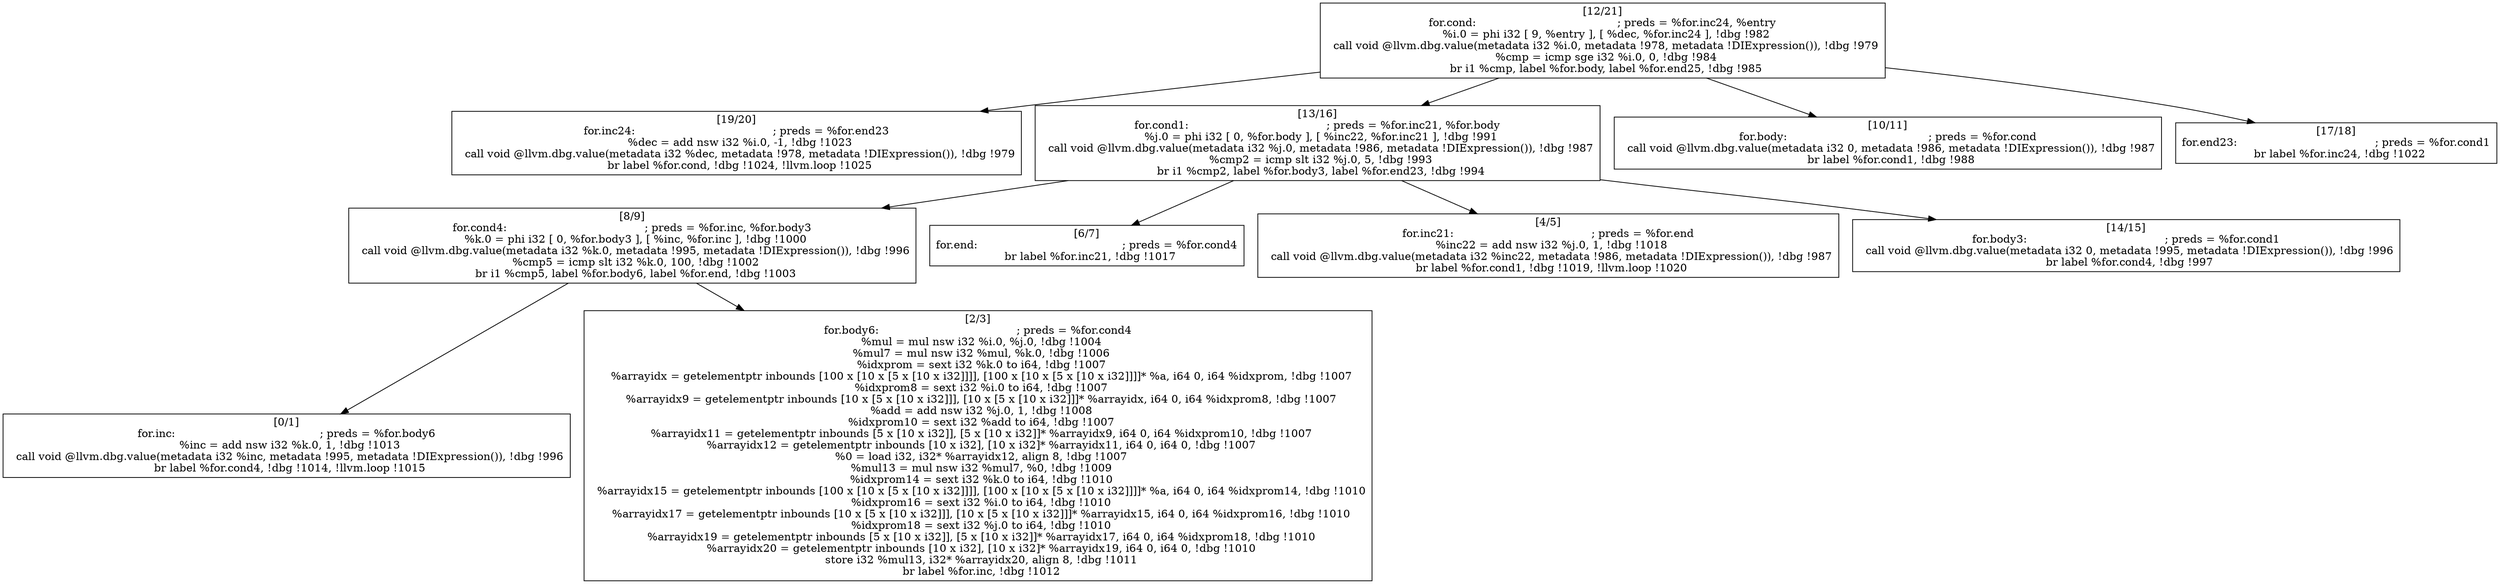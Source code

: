 
digraph G {


node117 [label="[19/20]
for.inc24:                                        ; preds = %for.end23
  %dec = add nsw i32 %i.0, -1, !dbg !1023
  call void @llvm.dbg.value(metadata i32 %dec, metadata !978, metadata !DIExpression()), !dbg !979
  br label %for.cond, !dbg !1024, !llvm.loop !1025
",shape=rectangle ]
node116 [label="[8/9]
for.cond4:                                        ; preds = %for.inc, %for.body3
  %k.0 = phi i32 [ 0, %for.body3 ], [ %inc, %for.inc ], !dbg !1000
  call void @llvm.dbg.value(metadata i32 %k.0, metadata !995, metadata !DIExpression()), !dbg !996
  %cmp5 = icmp slt i32 %k.0, 100, !dbg !1002
  br i1 %cmp5, label %for.body6, label %for.end, !dbg !1003
",shape=rectangle ]
node115 [label="[6/7]
for.end:                                          ; preds = %for.cond4
  br label %for.inc21, !dbg !1017
",shape=rectangle ]
node114 [label="[4/5]
for.inc21:                                        ; preds = %for.end
  %inc22 = add nsw i32 %j.0, 1, !dbg !1018
  call void @llvm.dbg.value(metadata i32 %inc22, metadata !986, metadata !DIExpression()), !dbg !987
  br label %for.cond1, !dbg !1019, !llvm.loop !1020
",shape=rectangle ]
node113 [label="[0/1]
for.inc:                                          ; preds = %for.body6
  %inc = add nsw i32 %k.0, 1, !dbg !1013
  call void @llvm.dbg.value(metadata i32 %inc, metadata !995, metadata !DIExpression()), !dbg !996
  br label %for.cond4, !dbg !1014, !llvm.loop !1015
",shape=rectangle ]
node108 [label="[13/16]
for.cond1:                                        ; preds = %for.inc21, %for.body
  %j.0 = phi i32 [ 0, %for.body ], [ %inc22, %for.inc21 ], !dbg !991
  call void @llvm.dbg.value(metadata i32 %j.0, metadata !986, metadata !DIExpression()), !dbg !987
  %cmp2 = icmp slt i32 %j.0, 5, !dbg !993
  br i1 %cmp2, label %for.body3, label %for.end23, !dbg !994
",shape=rectangle ]
node107 [label="[10/11]
for.body:                                         ; preds = %for.cond
  call void @llvm.dbg.value(metadata i32 0, metadata !986, metadata !DIExpression()), !dbg !987
  br label %for.cond1, !dbg !988
",shape=rectangle ]
node109 [label="[17/18]
for.end23:                                        ; preds = %for.cond1
  br label %for.inc24, !dbg !1022
",shape=rectangle ]
node110 [label="[12/21]
for.cond:                                         ; preds = %for.inc24, %entry
  %i.0 = phi i32 [ 9, %entry ], [ %dec, %for.inc24 ], !dbg !982
  call void @llvm.dbg.value(metadata i32 %i.0, metadata !978, metadata !DIExpression()), !dbg !979
  %cmp = icmp sge i32 %i.0, 0, !dbg !984
  br i1 %cmp, label %for.body, label %for.end25, !dbg !985
",shape=rectangle ]
node111 [label="[14/15]
for.body3:                                        ; preds = %for.cond1
  call void @llvm.dbg.value(metadata i32 0, metadata !995, metadata !DIExpression()), !dbg !996
  br label %for.cond4, !dbg !997
",shape=rectangle ]
node112 [label="[2/3]
for.body6:                                        ; preds = %for.cond4
  %mul = mul nsw i32 %i.0, %j.0, !dbg !1004
  %mul7 = mul nsw i32 %mul, %k.0, !dbg !1006
  %idxprom = sext i32 %k.0 to i64, !dbg !1007
  %arrayidx = getelementptr inbounds [100 x [10 x [5 x [10 x i32]]]], [100 x [10 x [5 x [10 x i32]]]]* %a, i64 0, i64 %idxprom, !dbg !1007
  %idxprom8 = sext i32 %i.0 to i64, !dbg !1007
  %arrayidx9 = getelementptr inbounds [10 x [5 x [10 x i32]]], [10 x [5 x [10 x i32]]]* %arrayidx, i64 0, i64 %idxprom8, !dbg !1007
  %add = add nsw i32 %j.0, 1, !dbg !1008
  %idxprom10 = sext i32 %add to i64, !dbg !1007
  %arrayidx11 = getelementptr inbounds [5 x [10 x i32]], [5 x [10 x i32]]* %arrayidx9, i64 0, i64 %idxprom10, !dbg !1007
  %arrayidx12 = getelementptr inbounds [10 x i32], [10 x i32]* %arrayidx11, i64 0, i64 0, !dbg !1007
  %0 = load i32, i32* %arrayidx12, align 8, !dbg !1007
  %mul13 = mul nsw i32 %mul7, %0, !dbg !1009
  %idxprom14 = sext i32 %k.0 to i64, !dbg !1010
  %arrayidx15 = getelementptr inbounds [100 x [10 x [5 x [10 x i32]]]], [100 x [10 x [5 x [10 x i32]]]]* %a, i64 0, i64 %idxprom14, !dbg !1010
  %idxprom16 = sext i32 %i.0 to i64, !dbg !1010
  %arrayidx17 = getelementptr inbounds [10 x [5 x [10 x i32]]], [10 x [5 x [10 x i32]]]* %arrayidx15, i64 0, i64 %idxprom16, !dbg !1010
  %idxprom18 = sext i32 %j.0 to i64, !dbg !1010
  %arrayidx19 = getelementptr inbounds [5 x [10 x i32]], [5 x [10 x i32]]* %arrayidx17, i64 0, i64 %idxprom18, !dbg !1010
  %arrayidx20 = getelementptr inbounds [10 x i32], [10 x i32]* %arrayidx19, i64 0, i64 0, !dbg !1010
  store i32 %mul13, i32* %arrayidx20, align 8, !dbg !1011
  br label %for.inc, !dbg !1012
",shape=rectangle ]

node110->node109 [ ]
node110->node108 [ ]
node116->node112 [ ]
node108->node116 [ ]
node108->node114 [ ]
node108->node115 [ ]
node110->node117 [ ]
node110->node107 [ ]
node108->node111 [ ]
node116->node113 [ ]


}

